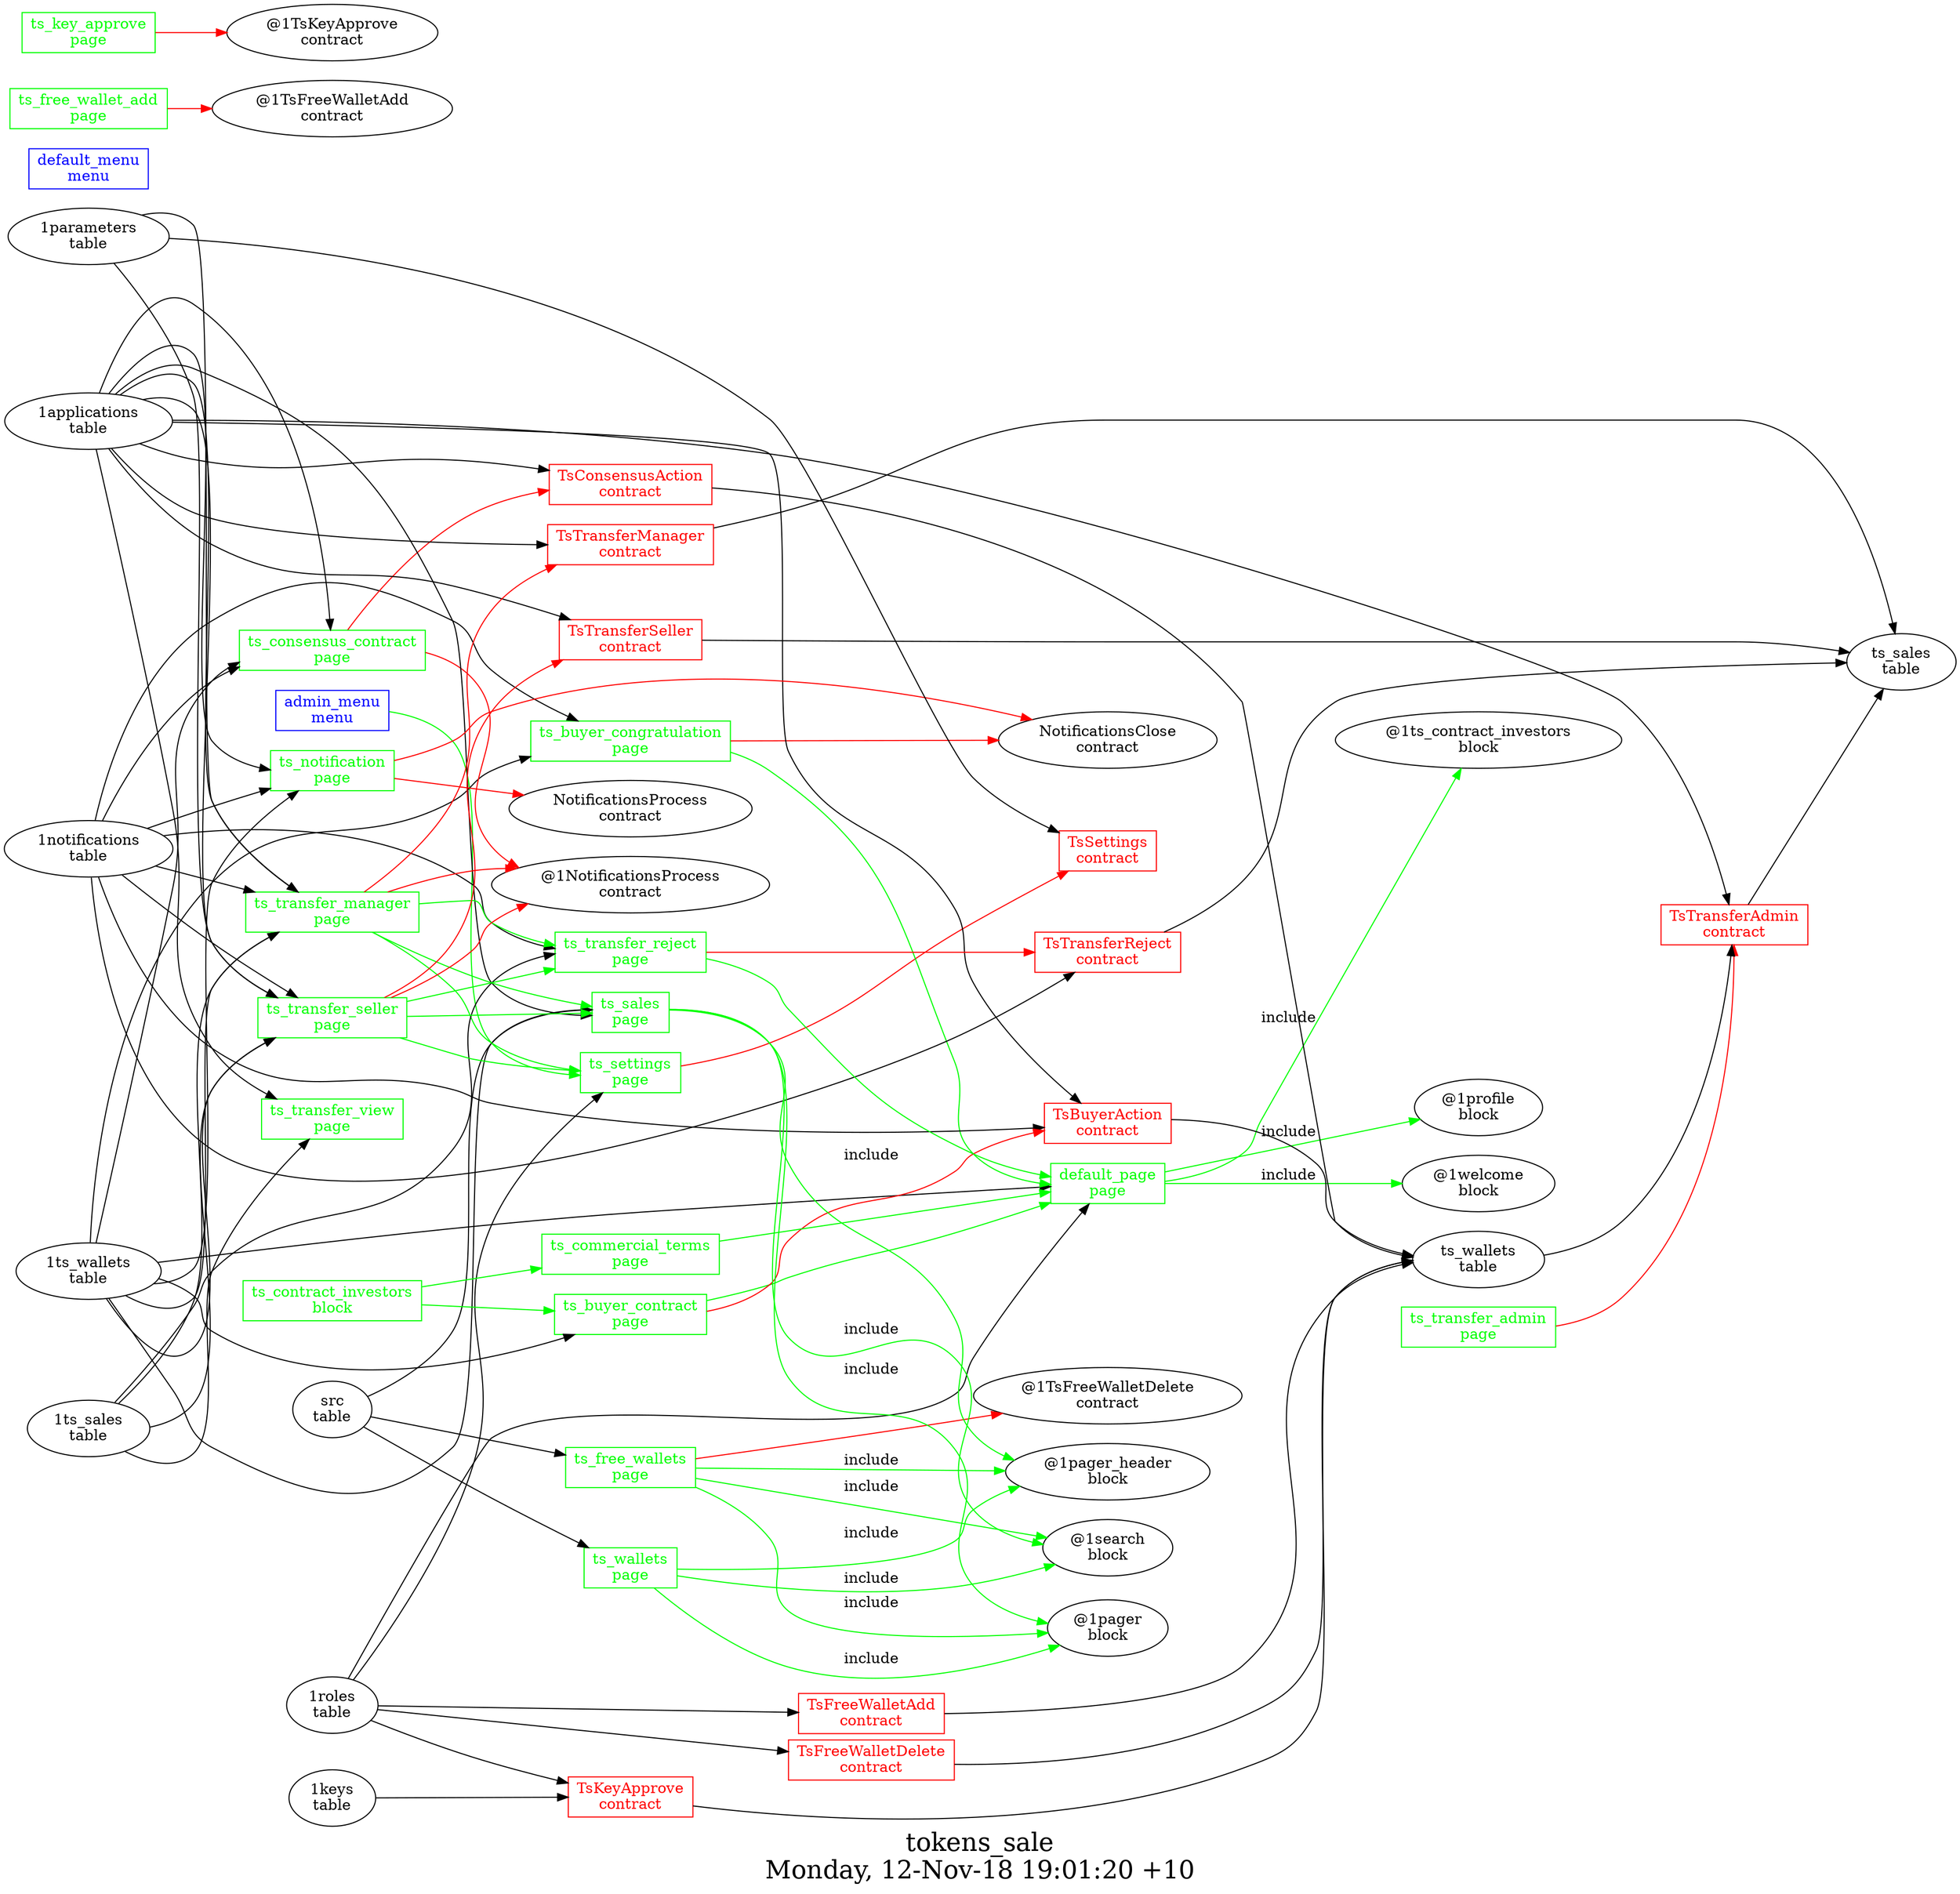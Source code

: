 digraph G {
fontsize="24";
label="tokens_sale\nMonday, 12-Nov-18 19:01:20 +10";
nojustify=true;
ordering=out;
rankdir=LR;
size="30";
"admin_menu\nmenu" -> "ts_settings\npage"  [ color=green ]
"admin_menu\nmenu" [color=blue, fontcolor=blue, group=menus, shape=record];
"default_menu\nmenu" [color=blue, fontcolor=blue, group=menus, shape=record];
"1ts_wallets\ntable" -> "default_page\npage"
"1roles\ntable" -> "default_page\npage"
"default_page\npage" -> "@1ts_contract_investors\nblock"  [ color=green, label=include ]
"default_page\npage" -> "@1profile\nblock"  [ color=green, label=include ]
"default_page\npage" -> "@1welcome\nblock"  [ color=green, label=include ]
"default_page\npage" [color=green, fontcolor=green, group=pages, shape=record];
"ts_buyer_congratulation\npage" -> "NotificationsClose\ncontract"  [ color=red ]
"1ts_wallets\ntable" -> "ts_buyer_congratulation\npage"
"1notifications\ntable" -> "ts_buyer_congratulation\npage"
"ts_buyer_congratulation\npage" -> "default_page\npage"  [ color=green ]
"ts_buyer_congratulation\npage" [color=green, fontcolor=green, group=pages, shape=record];
"ts_buyer_contract\npage" -> "TsBuyerAction\ncontract"  [ color=red ]
"1ts_wallets\ntable" -> "ts_buyer_contract\npage"
"ts_buyer_contract\npage" -> "default_page\npage"  [ color=green ]
"ts_buyer_contract\npage" [color=green, fontcolor=green, group=pages, shape=record];
"ts_commercial_terms\npage" -> "default_page\npage"  [ color=green ]
"ts_commercial_terms\npage" [color=green, fontcolor=green, group=pages, shape=record];
"ts_consensus_contract\npage" -> "TsConsensusAction\ncontract"  [ color=red ]
"ts_consensus_contract\npage" -> "@1NotificationsProcess\ncontract"  [ color=red ]
"1applications\ntable" -> "ts_consensus_contract\npage"
"1notifications\ntable" -> "ts_consensus_contract\npage"
"1ts_wallets\ntable" -> "ts_consensus_contract\npage"
"ts_consensus_contract\npage" [color=green, fontcolor=green, group=pages, shape=record];
"ts_free_wallet_add\npage" -> "@1TsFreeWalletAdd\ncontract"  [ color=red ]
"ts_free_wallet_add\npage" [color=green, fontcolor=green, group=pages, shape=record];
"ts_free_wallets\npage" -> "@1TsFreeWalletDelete\ncontract"  [ color=red ]
"src\ntable" -> "ts_free_wallets\npage"
"ts_free_wallets\npage" -> "@1pager_header\nblock"  [ color=green, label=include ]
"ts_free_wallets\npage" -> "@1search\nblock"  [ color=green, label=include ]
"ts_free_wallets\npage" -> "@1pager\nblock"  [ color=green, label=include ]
"ts_free_wallets\npage" [color=green, fontcolor=green, group=pages, shape=record];
"ts_key_approve\npage" -> "@1TsKeyApprove\ncontract"  [ color=red ]
"ts_key_approve\npage" [color=green, fontcolor=green, group=pages, shape=record];
"ts_notification\npage" -> "NotificationsClose\ncontract"  [ color=red ]
"ts_notification\npage" -> "NotificationsProcess\ncontract"  [ color=red ]
"1applications\ntable" -> "ts_notification\npage"
"1notifications\ntable" -> "ts_notification\npage"
"1ts_wallets\ntable" -> "ts_notification\npage"
"ts_notification\npage" [color=green, fontcolor=green, group=pages, shape=record];
"1applications\ntable" -> "ts_sales\npage"
"src\ntable" -> "ts_sales\npage"
"1ts_wallets\ntable" -> "ts_sales\npage"
"ts_sales\npage" -> "@1pager_header\nblock"  [ color=green, label=include ]
"ts_sales\npage" -> "@1search\nblock"  [ color=green, label=include ]
"ts_sales\npage" -> "@1pager\nblock"  [ color=green, label=include ]
"ts_sales\npage" [color=green, fontcolor=green, group=pages, shape=record];
"ts_settings\npage" -> "TsSettings\ncontract"  [ color=red ]
"1roles\ntable" -> "ts_settings\npage"
"ts_settings\npage" [color=green, fontcolor=green, group=pages, shape=record];
"ts_transfer_admin\npage" -> "TsTransferAdmin\ncontract"  [ color=red ]
"ts_transfer_admin\npage" [color=green, fontcolor=green, group=pages, shape=record];
"ts_transfer_manager\npage" -> "TsTransferManager\ncontract"  [ color=red ]
"ts_transfer_manager\npage" -> "@1NotificationsProcess\ncontract"  [ color=red ]
"1applications\ntable" -> "ts_transfer_manager\npage"
"1notifications\ntable" -> "ts_transfer_manager\npage"
"1ts_sales\ntable" -> "ts_transfer_manager\npage"
"1ts_wallets\ntable" -> "ts_transfer_manager\npage"
"1parameters\ntable" -> "ts_transfer_manager\npage"
"ts_transfer_manager\npage" -> "ts_transfer_reject\npage"  [ color=green ]
"ts_transfer_manager\npage" -> "ts_sales\npage"  [ color=green ]
"ts_transfer_manager\npage" -> "ts_settings\npage"  [ color=green ]
"ts_transfer_manager\npage" [color=green, fontcolor=green, group=pages, shape=record];
"ts_transfer_reject\npage" -> "TsTransferReject\ncontract"  [ color=red ]
"1notifications\ntable" -> "ts_transfer_reject\npage"
"1ts_sales\ntable" -> "ts_transfer_reject\npage"
"ts_transfer_reject\npage" -> "default_page\npage"  [ color=green ]
"ts_transfer_reject\npage" [color=green, fontcolor=green, group=pages, shape=record];
"ts_transfer_seller\npage" -> "TsTransferSeller\ncontract"  [ color=red ]
"ts_transfer_seller\npage" -> "@1NotificationsProcess\ncontract"  [ color=red ]
"1applications\ntable" -> "ts_transfer_seller\npage"
"1notifications\ntable" -> "ts_transfer_seller\npage"
"1ts_sales\ntable" -> "ts_transfer_seller\npage"
"1ts_wallets\ntable" -> "ts_transfer_seller\npage"
"1parameters\ntable" -> "ts_transfer_seller\npage"
"ts_transfer_seller\npage" -> "ts_transfer_reject\npage"  [ color=green ]
"ts_transfer_seller\npage" -> "ts_sales\npage"  [ color=green ]
"ts_transfer_seller\npage" -> "ts_settings\npage"  [ color=green ]
"ts_transfer_seller\npage" [color=green, fontcolor=green, group=pages, shape=record];
"1applications\ntable" -> "ts_transfer_view\npage"
"1ts_sales\ntable" -> "ts_transfer_view\npage"
"ts_transfer_view\npage" [color=green, fontcolor=green, group=pages, shape=record];
"src\ntable" -> "ts_wallets\npage"
"ts_wallets\npage" -> "@1pager_header\nblock"  [ color=green, label=include ]
"ts_wallets\npage" -> "@1search\nblock"  [ color=green, label=include ]
"ts_wallets\npage" -> "@1pager\nblock"  [ color=green, label=include ]
"ts_wallets\npage" [color=green, fontcolor=green, group=pages, shape=record];
"ts_contract_investors\nblock" -> "ts_commercial_terms\npage"  [ color=green ]
"ts_contract_investors\nblock" -> "ts_buyer_contract\npage"  [ color=green ]
"ts_contract_investors\nblock" [color=green, fontcolor=green, group=blocks, shape=record];
"TsBuyerAction\ncontract" -> "ts_wallets\ntable"  [ color="" ]
"1applications\ntable" -> "TsBuyerAction\ncontract"
"1notifications\ntable" -> "TsBuyerAction\ncontract"
"TsBuyerAction\ncontract" [color=red, fontcolor=red, group=contracts, shape=record];
"TsConsensusAction\ncontract" -> "ts_wallets\ntable"  [ color="" ]
"1applications\ntable" -> "TsConsensusAction\ncontract"
"TsConsensusAction\ncontract" [color=red, fontcolor=red, group=contracts, shape=record];
"TsFreeWalletAdd\ncontract" -> "ts_wallets\ntable"  [ color="" ]
"1roles\ntable" -> "TsFreeWalletAdd\ncontract"
"TsFreeWalletAdd\ncontract" [color=red, fontcolor=red, group=contracts, shape=record];
"TsFreeWalletDelete\ncontract" -> "ts_wallets\ntable"  [ color="" ]
"1roles\ntable" -> "TsFreeWalletDelete\ncontract"
"TsFreeWalletDelete\ncontract" [color=red, fontcolor=red, group=contracts, shape=record];
"TsKeyApprove\ncontract" -> "ts_wallets\ntable"  [ color="" ]
"1keys\ntable" -> "TsKeyApprove\ncontract"
"1roles\ntable" -> "TsKeyApprove\ncontract"
"TsKeyApprove\ncontract" [color=red, fontcolor=red, group=contracts, shape=record];
"1parameters\ntable" -> "TsSettings\ncontract"
"TsSettings\ncontract" [color=red, fontcolor=red, group=contracts, shape=record];
"TsTransferAdmin\ncontract" -> "ts_sales\ntable"  [ color="" ]
"1applications\ntable" -> "TsTransferAdmin\ncontract"
"ts_wallets\ntable" -> "TsTransferAdmin\ncontract"
"TsTransferAdmin\ncontract" [color=red, fontcolor=red, group=contracts, shape=record];
"TsTransferManager\ncontract" -> "ts_sales\ntable"  [ color="" ]
"1applications\ntable" -> "TsTransferManager\ncontract"
"TsTransferManager\ncontract" [color=red, fontcolor=red, group=contracts, shape=record];
"TsTransferReject\ncontract" -> "ts_sales\ntable"  [ color="" ]
"1notifications\ntable" -> "TsTransferReject\ncontract"
"TsTransferReject\ncontract" [color=red, fontcolor=red, group=contracts, shape=record];
"TsTransferSeller\ncontract" -> "ts_sales\ntable"  [ color="" ]
"1applications\ntable" -> "TsTransferSeller\ncontract"
"TsTransferSeller\ncontract" [color=red, fontcolor=red, group=contracts, shape=record];
"ts_sales\ntable" [color="", fontcolor="", group=tables, shape=""];
"ts_wallets\ntable" [color="", fontcolor="", group=tables, shape=""];
}
